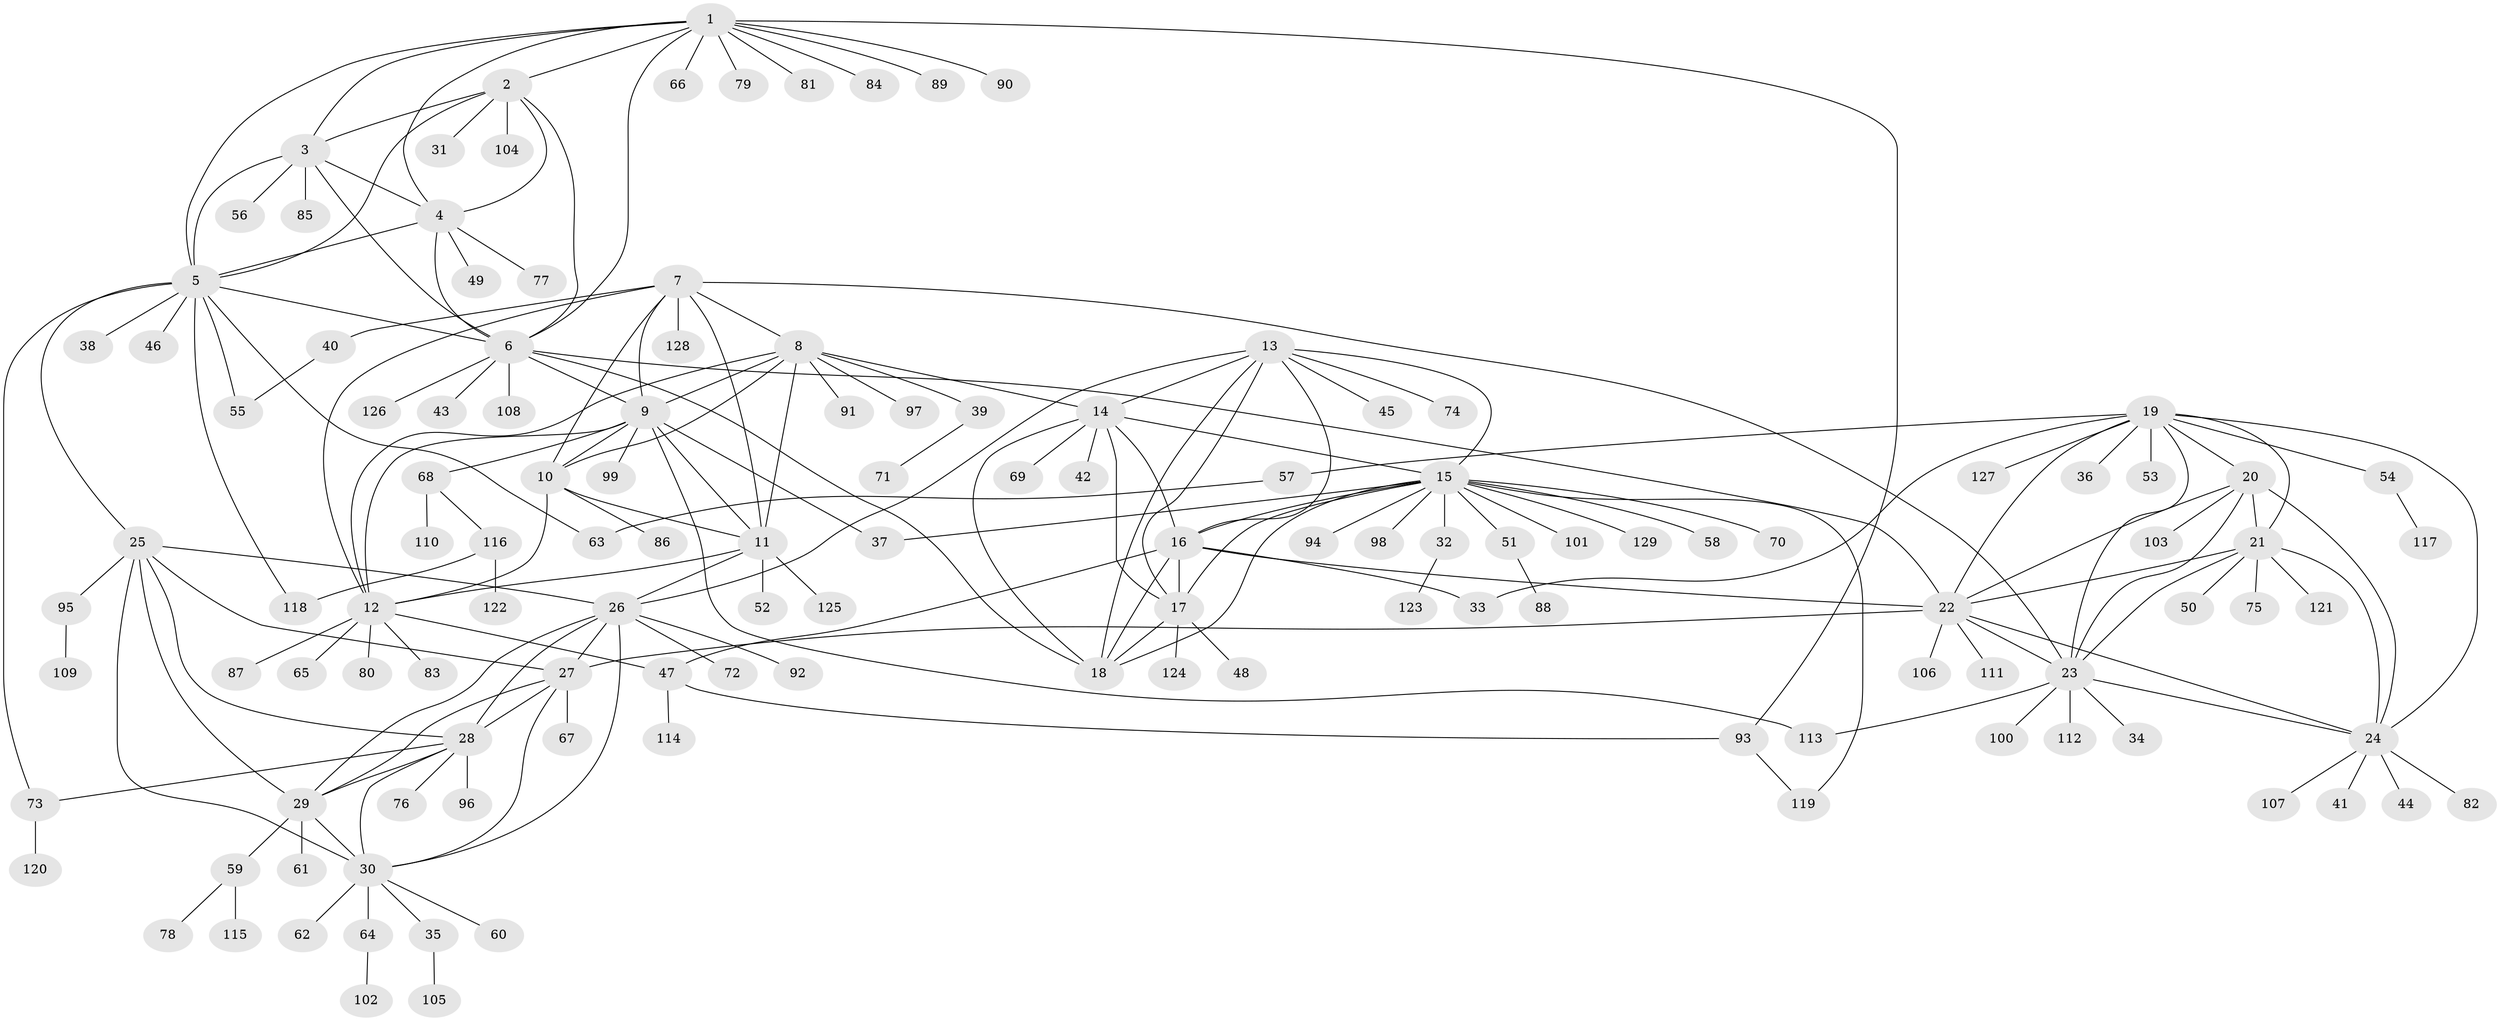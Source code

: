 // coarse degree distribution, {5: 0.13157894736842105, 1: 0.7105263157894737, 8: 0.05263157894736842, 6: 0.02631578947368421, 7: 0.02631578947368421, 9: 0.02631578947368421, 2: 0.02631578947368421}
// Generated by graph-tools (version 1.1) at 2025/58/03/04/25 21:58:59]
// undirected, 129 vertices, 194 edges
graph export_dot {
graph [start="1"]
  node [color=gray90,style=filled];
  1;
  2;
  3;
  4;
  5;
  6;
  7;
  8;
  9;
  10;
  11;
  12;
  13;
  14;
  15;
  16;
  17;
  18;
  19;
  20;
  21;
  22;
  23;
  24;
  25;
  26;
  27;
  28;
  29;
  30;
  31;
  32;
  33;
  34;
  35;
  36;
  37;
  38;
  39;
  40;
  41;
  42;
  43;
  44;
  45;
  46;
  47;
  48;
  49;
  50;
  51;
  52;
  53;
  54;
  55;
  56;
  57;
  58;
  59;
  60;
  61;
  62;
  63;
  64;
  65;
  66;
  67;
  68;
  69;
  70;
  71;
  72;
  73;
  74;
  75;
  76;
  77;
  78;
  79;
  80;
  81;
  82;
  83;
  84;
  85;
  86;
  87;
  88;
  89;
  90;
  91;
  92;
  93;
  94;
  95;
  96;
  97;
  98;
  99;
  100;
  101;
  102;
  103;
  104;
  105;
  106;
  107;
  108;
  109;
  110;
  111;
  112;
  113;
  114;
  115;
  116;
  117;
  118;
  119;
  120;
  121;
  122;
  123;
  124;
  125;
  126;
  127;
  128;
  129;
  1 -- 2;
  1 -- 3;
  1 -- 4;
  1 -- 5;
  1 -- 6;
  1 -- 66;
  1 -- 79;
  1 -- 81;
  1 -- 84;
  1 -- 89;
  1 -- 90;
  1 -- 93;
  2 -- 3;
  2 -- 4;
  2 -- 5;
  2 -- 6;
  2 -- 31;
  2 -- 104;
  3 -- 4;
  3 -- 5;
  3 -- 6;
  3 -- 56;
  3 -- 85;
  4 -- 5;
  4 -- 6;
  4 -- 49;
  4 -- 77;
  5 -- 6;
  5 -- 25;
  5 -- 38;
  5 -- 46;
  5 -- 55;
  5 -- 63;
  5 -- 73;
  5 -- 118;
  6 -- 9;
  6 -- 18;
  6 -- 22;
  6 -- 43;
  6 -- 108;
  6 -- 126;
  7 -- 8;
  7 -- 9;
  7 -- 10;
  7 -- 11;
  7 -- 12;
  7 -- 23;
  7 -- 40;
  7 -- 128;
  8 -- 9;
  8 -- 10;
  8 -- 11;
  8 -- 12;
  8 -- 14;
  8 -- 39;
  8 -- 91;
  8 -- 97;
  9 -- 10;
  9 -- 11;
  9 -- 12;
  9 -- 37;
  9 -- 68;
  9 -- 99;
  9 -- 113;
  10 -- 11;
  10 -- 12;
  10 -- 86;
  11 -- 12;
  11 -- 26;
  11 -- 52;
  11 -- 125;
  12 -- 47;
  12 -- 65;
  12 -- 80;
  12 -- 83;
  12 -- 87;
  13 -- 14;
  13 -- 15;
  13 -- 16;
  13 -- 17;
  13 -- 18;
  13 -- 26;
  13 -- 45;
  13 -- 74;
  14 -- 15;
  14 -- 16;
  14 -- 17;
  14 -- 18;
  14 -- 42;
  14 -- 69;
  15 -- 16;
  15 -- 17;
  15 -- 18;
  15 -- 32;
  15 -- 37;
  15 -- 51;
  15 -- 58;
  15 -- 70;
  15 -- 94;
  15 -- 98;
  15 -- 101;
  15 -- 119;
  15 -- 129;
  16 -- 17;
  16 -- 18;
  16 -- 22;
  16 -- 33;
  16 -- 47;
  17 -- 18;
  17 -- 48;
  17 -- 124;
  19 -- 20;
  19 -- 21;
  19 -- 22;
  19 -- 23;
  19 -- 24;
  19 -- 33;
  19 -- 36;
  19 -- 53;
  19 -- 54;
  19 -- 57;
  19 -- 127;
  20 -- 21;
  20 -- 22;
  20 -- 23;
  20 -- 24;
  20 -- 103;
  21 -- 22;
  21 -- 23;
  21 -- 24;
  21 -- 50;
  21 -- 75;
  21 -- 121;
  22 -- 23;
  22 -- 24;
  22 -- 27;
  22 -- 106;
  22 -- 111;
  23 -- 24;
  23 -- 34;
  23 -- 100;
  23 -- 112;
  23 -- 113;
  24 -- 41;
  24 -- 44;
  24 -- 82;
  24 -- 107;
  25 -- 26;
  25 -- 27;
  25 -- 28;
  25 -- 29;
  25 -- 30;
  25 -- 95;
  26 -- 27;
  26 -- 28;
  26 -- 29;
  26 -- 30;
  26 -- 72;
  26 -- 92;
  27 -- 28;
  27 -- 29;
  27 -- 30;
  27 -- 67;
  28 -- 29;
  28 -- 30;
  28 -- 73;
  28 -- 76;
  28 -- 96;
  29 -- 30;
  29 -- 59;
  29 -- 61;
  30 -- 35;
  30 -- 60;
  30 -- 62;
  30 -- 64;
  32 -- 123;
  35 -- 105;
  39 -- 71;
  40 -- 55;
  47 -- 93;
  47 -- 114;
  51 -- 88;
  54 -- 117;
  57 -- 63;
  59 -- 78;
  59 -- 115;
  64 -- 102;
  68 -- 110;
  68 -- 116;
  73 -- 120;
  93 -- 119;
  95 -- 109;
  116 -- 118;
  116 -- 122;
}
